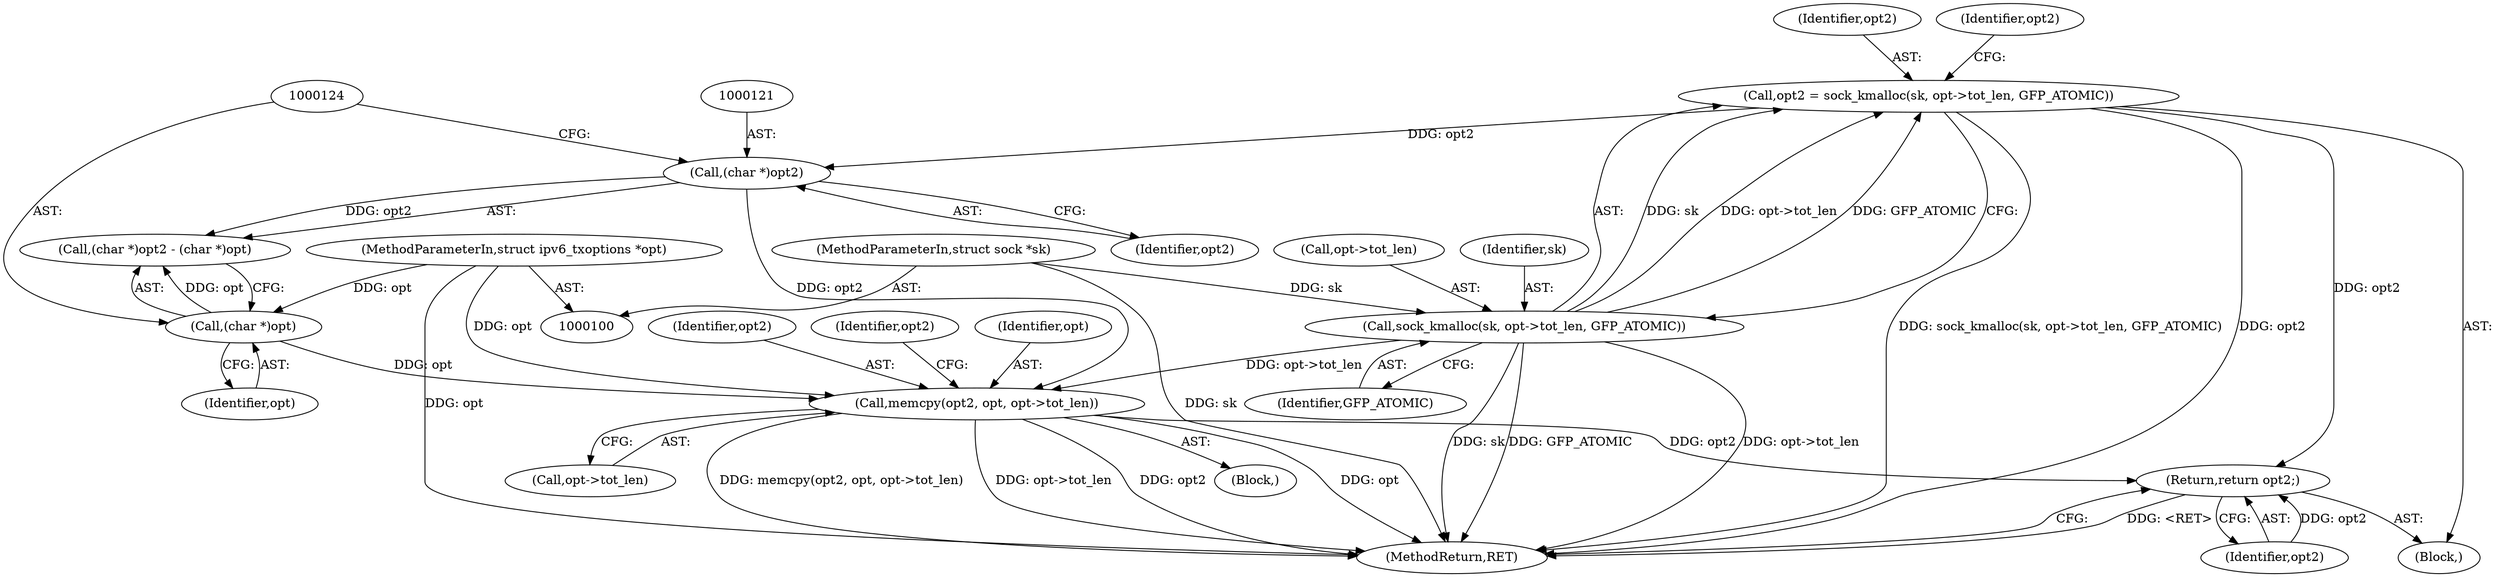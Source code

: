 digraph "0_linux_45f6fad84cc305103b28d73482b344d7f5b76f39_5@API" {
"1000126" [label="(Call,memcpy(opt2, opt, opt->tot_len))"];
"1000120" [label="(Call,(char *)opt2)"];
"1000105" [label="(Call,opt2 = sock_kmalloc(sk, opt->tot_len, GFP_ATOMIC))"];
"1000107" [label="(Call,sock_kmalloc(sk, opt->tot_len, GFP_ATOMIC))"];
"1000101" [label="(MethodParameterIn,struct sock *sk)"];
"1000123" [label="(Call,(char *)opt)"];
"1000102" [label="(MethodParameterIn,struct ipv6_txoptions *opt)"];
"1000190" [label="(Return,return opt2;)"];
"1000126" [label="(Call,memcpy(opt2, opt, opt->tot_len))"];
"1000128" [label="(Identifier,opt)"];
"1000122" [label="(Identifier,opt2)"];
"1000191" [label="(Identifier,opt2)"];
"1000109" [label="(Call,opt->tot_len)"];
"1000120" [label="(Call,(char *)opt2)"];
"1000190" [label="(Return,return opt2;)"];
"1000119" [label="(Call,(char *)opt2 - (char *)opt)"];
"1000101" [label="(MethodParameterIn,struct sock *sk)"];
"1000108" [label="(Identifier,sk)"];
"1000129" [label="(Call,opt->tot_len)"];
"1000107" [label="(Call,sock_kmalloc(sk, opt->tot_len, GFP_ATOMIC))"];
"1000125" [label="(Identifier,opt)"];
"1000127" [label="(Identifier,opt2)"];
"1000112" [label="(Identifier,GFP_ATOMIC)"];
"1000103" [label="(Block,)"];
"1000106" [label="(Identifier,opt2)"];
"1000102" [label="(MethodParameterIn,struct ipv6_txoptions *opt)"];
"1000115" [label="(Block,)"];
"1000134" [label="(Identifier,opt2)"];
"1000192" [label="(MethodReturn,RET)"];
"1000114" [label="(Identifier,opt2)"];
"1000105" [label="(Call,opt2 = sock_kmalloc(sk, opt->tot_len, GFP_ATOMIC))"];
"1000123" [label="(Call,(char *)opt)"];
"1000126" -> "1000115"  [label="AST: "];
"1000126" -> "1000129"  [label="CFG: "];
"1000127" -> "1000126"  [label="AST: "];
"1000128" -> "1000126"  [label="AST: "];
"1000129" -> "1000126"  [label="AST: "];
"1000134" -> "1000126"  [label="CFG: "];
"1000126" -> "1000192"  [label="DDG: memcpy(opt2, opt, opt->tot_len)"];
"1000126" -> "1000192"  [label="DDG: opt->tot_len"];
"1000126" -> "1000192"  [label="DDG: opt2"];
"1000126" -> "1000192"  [label="DDG: opt"];
"1000120" -> "1000126"  [label="DDG: opt2"];
"1000123" -> "1000126"  [label="DDG: opt"];
"1000102" -> "1000126"  [label="DDG: opt"];
"1000107" -> "1000126"  [label="DDG: opt->tot_len"];
"1000126" -> "1000190"  [label="DDG: opt2"];
"1000120" -> "1000119"  [label="AST: "];
"1000120" -> "1000122"  [label="CFG: "];
"1000121" -> "1000120"  [label="AST: "];
"1000122" -> "1000120"  [label="AST: "];
"1000124" -> "1000120"  [label="CFG: "];
"1000120" -> "1000119"  [label="DDG: opt2"];
"1000105" -> "1000120"  [label="DDG: opt2"];
"1000105" -> "1000103"  [label="AST: "];
"1000105" -> "1000107"  [label="CFG: "];
"1000106" -> "1000105"  [label="AST: "];
"1000107" -> "1000105"  [label="AST: "];
"1000114" -> "1000105"  [label="CFG: "];
"1000105" -> "1000192"  [label="DDG: sock_kmalloc(sk, opt->tot_len, GFP_ATOMIC)"];
"1000105" -> "1000192"  [label="DDG: opt2"];
"1000107" -> "1000105"  [label="DDG: sk"];
"1000107" -> "1000105"  [label="DDG: opt->tot_len"];
"1000107" -> "1000105"  [label="DDG: GFP_ATOMIC"];
"1000105" -> "1000190"  [label="DDG: opt2"];
"1000107" -> "1000112"  [label="CFG: "];
"1000108" -> "1000107"  [label="AST: "];
"1000109" -> "1000107"  [label="AST: "];
"1000112" -> "1000107"  [label="AST: "];
"1000107" -> "1000192"  [label="DDG: sk"];
"1000107" -> "1000192"  [label="DDG: GFP_ATOMIC"];
"1000107" -> "1000192"  [label="DDG: opt->tot_len"];
"1000101" -> "1000107"  [label="DDG: sk"];
"1000101" -> "1000100"  [label="AST: "];
"1000101" -> "1000192"  [label="DDG: sk"];
"1000123" -> "1000119"  [label="AST: "];
"1000123" -> "1000125"  [label="CFG: "];
"1000124" -> "1000123"  [label="AST: "];
"1000125" -> "1000123"  [label="AST: "];
"1000119" -> "1000123"  [label="CFG: "];
"1000123" -> "1000119"  [label="DDG: opt"];
"1000102" -> "1000123"  [label="DDG: opt"];
"1000102" -> "1000100"  [label="AST: "];
"1000102" -> "1000192"  [label="DDG: opt"];
"1000190" -> "1000103"  [label="AST: "];
"1000190" -> "1000191"  [label="CFG: "];
"1000191" -> "1000190"  [label="AST: "];
"1000192" -> "1000190"  [label="CFG: "];
"1000190" -> "1000192"  [label="DDG: <RET>"];
"1000191" -> "1000190"  [label="DDG: opt2"];
}
